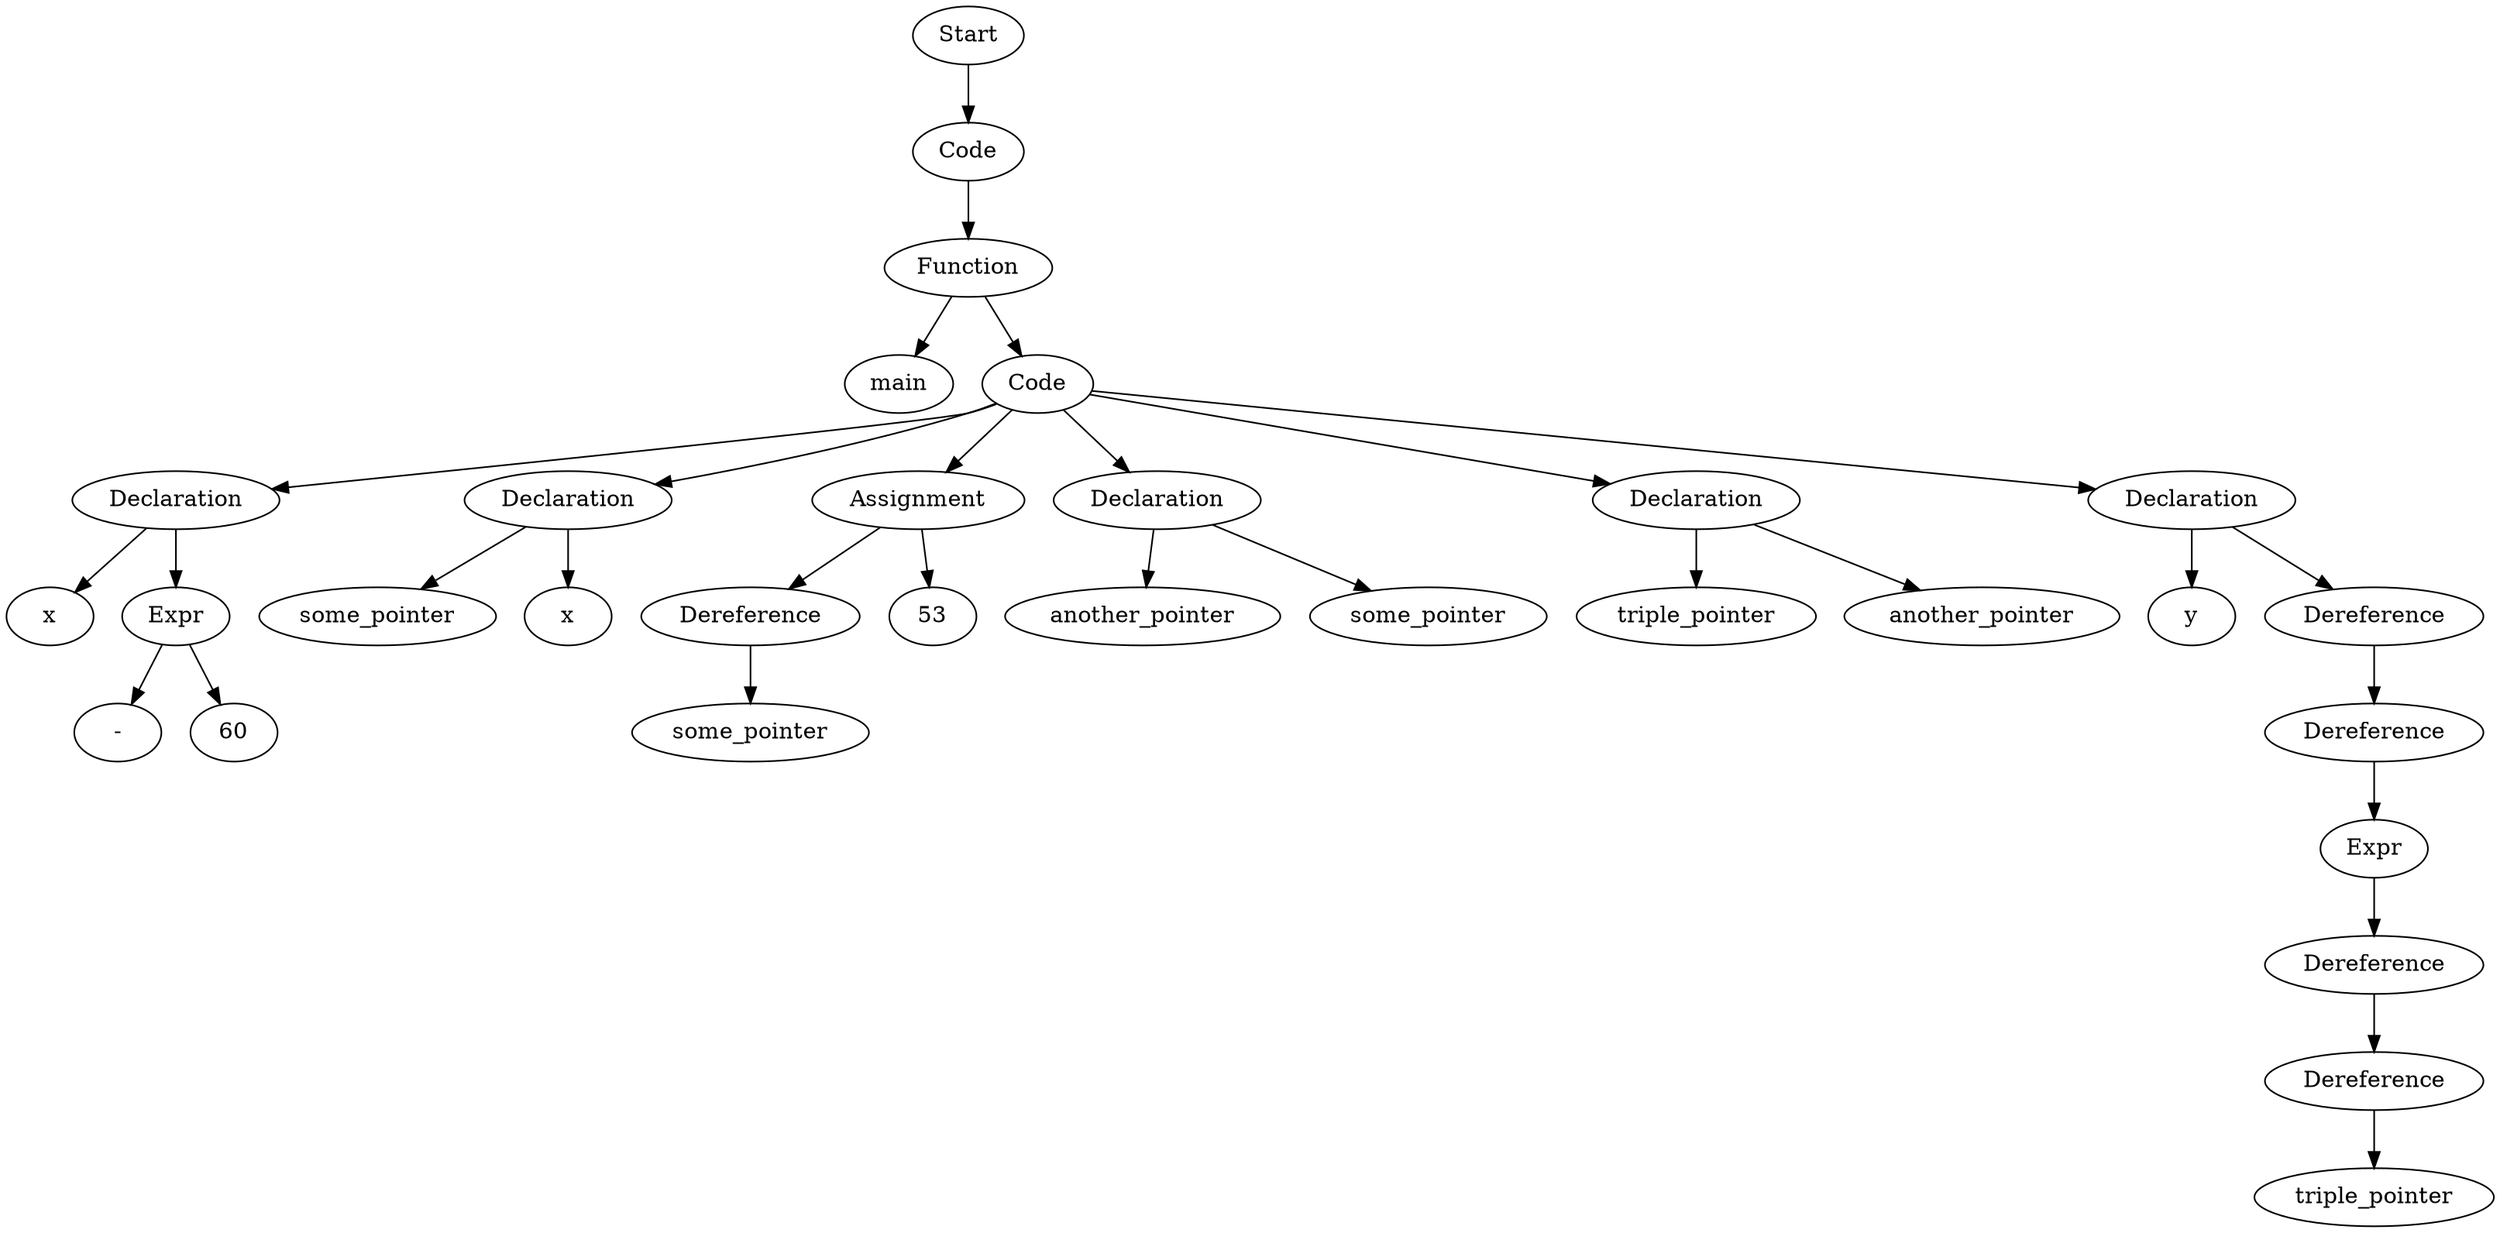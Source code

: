 digraph AST {
  "134272668298512" [label="Start"];
  "134272668298512" -> "134272668288384";
  "134272668288384" [label="Code"];
  "134272668288384" -> "134272668289152";
  "134272668289152" [label="Function"];
  "134272668289152" -> "134272668296544";
  "134272668289152" -> "134272668289056";
  "134272668296544" [label="main"];
  "134272668289056" [label="Code"];
  "134272668289056" -> "134272668298464";
  "134272668289056" -> "134272668295488";
  "134272668289056" -> "134272668292896";
  "134272668289056" -> "134272668301584";
  "134272668289056" -> "134272668300864";
  "134272668289056" -> "134272668289968";
  "134272668298464" [label="Declaration"];
  "134272668298464" -> "134272668293520";
  "134272668298464" -> "134272668293472";
  "134272668293520" [label="x"];
  "134272668293472" [label="Expr"];
  "134272668293472" -> "134272668295632";
  "134272668293472" -> "134272668288864";
  "134272668295632" [label="-"];
  "134272668288864" [label="60"];
  "134272668295488" [label="Declaration"];
  "134272668295488" -> "134272668287712";
  "134272668295488" -> "134272668300528";
  "134272668287712" [label="some_pointer"];
  "134272668300528" [label="x"];
  "134272668292896" [label="Assignment"];
  "134272668292896" -> "134272668292944";
  "134272668292896" -> "134272668301920";
  "134272668292944" [label="Dereference"];
  "134272668292944" -> "134272668302016";
  "134272668302016" [label="some_pointer"];
  "134272668301920" [label="53"];
  "134272668301584" [label="Declaration"];
  "134272668301584" -> "134272668295968";
  "134272668301584" -> "134272668296832";
  "134272668295968" [label="another_pointer"];
  "134272668296832" [label="some_pointer"];
  "134272668300864" [label="Declaration"];
  "134272668300864" -> "134272668297840";
  "134272668300864" -> "134272668290688";
  "134272668297840" [label="triple_pointer"];
  "134272668290688" [label="another_pointer"];
  "134272668289968" [label="Declaration"];
  "134272668289968" -> "134272668287568";
  "134272668289968" -> "134272668287616";
  "134272668287568" [label="y"];
  "134272668287616" [label="Dereference"];
  "134272668287616" -> "134272668296400";
  "134272668296400" [label="Dereference"];
  "134272668296400" -> "134272668287328";
  "134272668287328" [label="Expr"];
  "134272668287328" -> "134272668289920";
  "134272668289920" [label="Dereference"];
  "134272668289920" -> "134272668297120";
  "134272668297120" [label="Dereference"];
  "134272668297120" -> "134272668292560";
  "134272668292560" [label="triple_pointer"];
}
